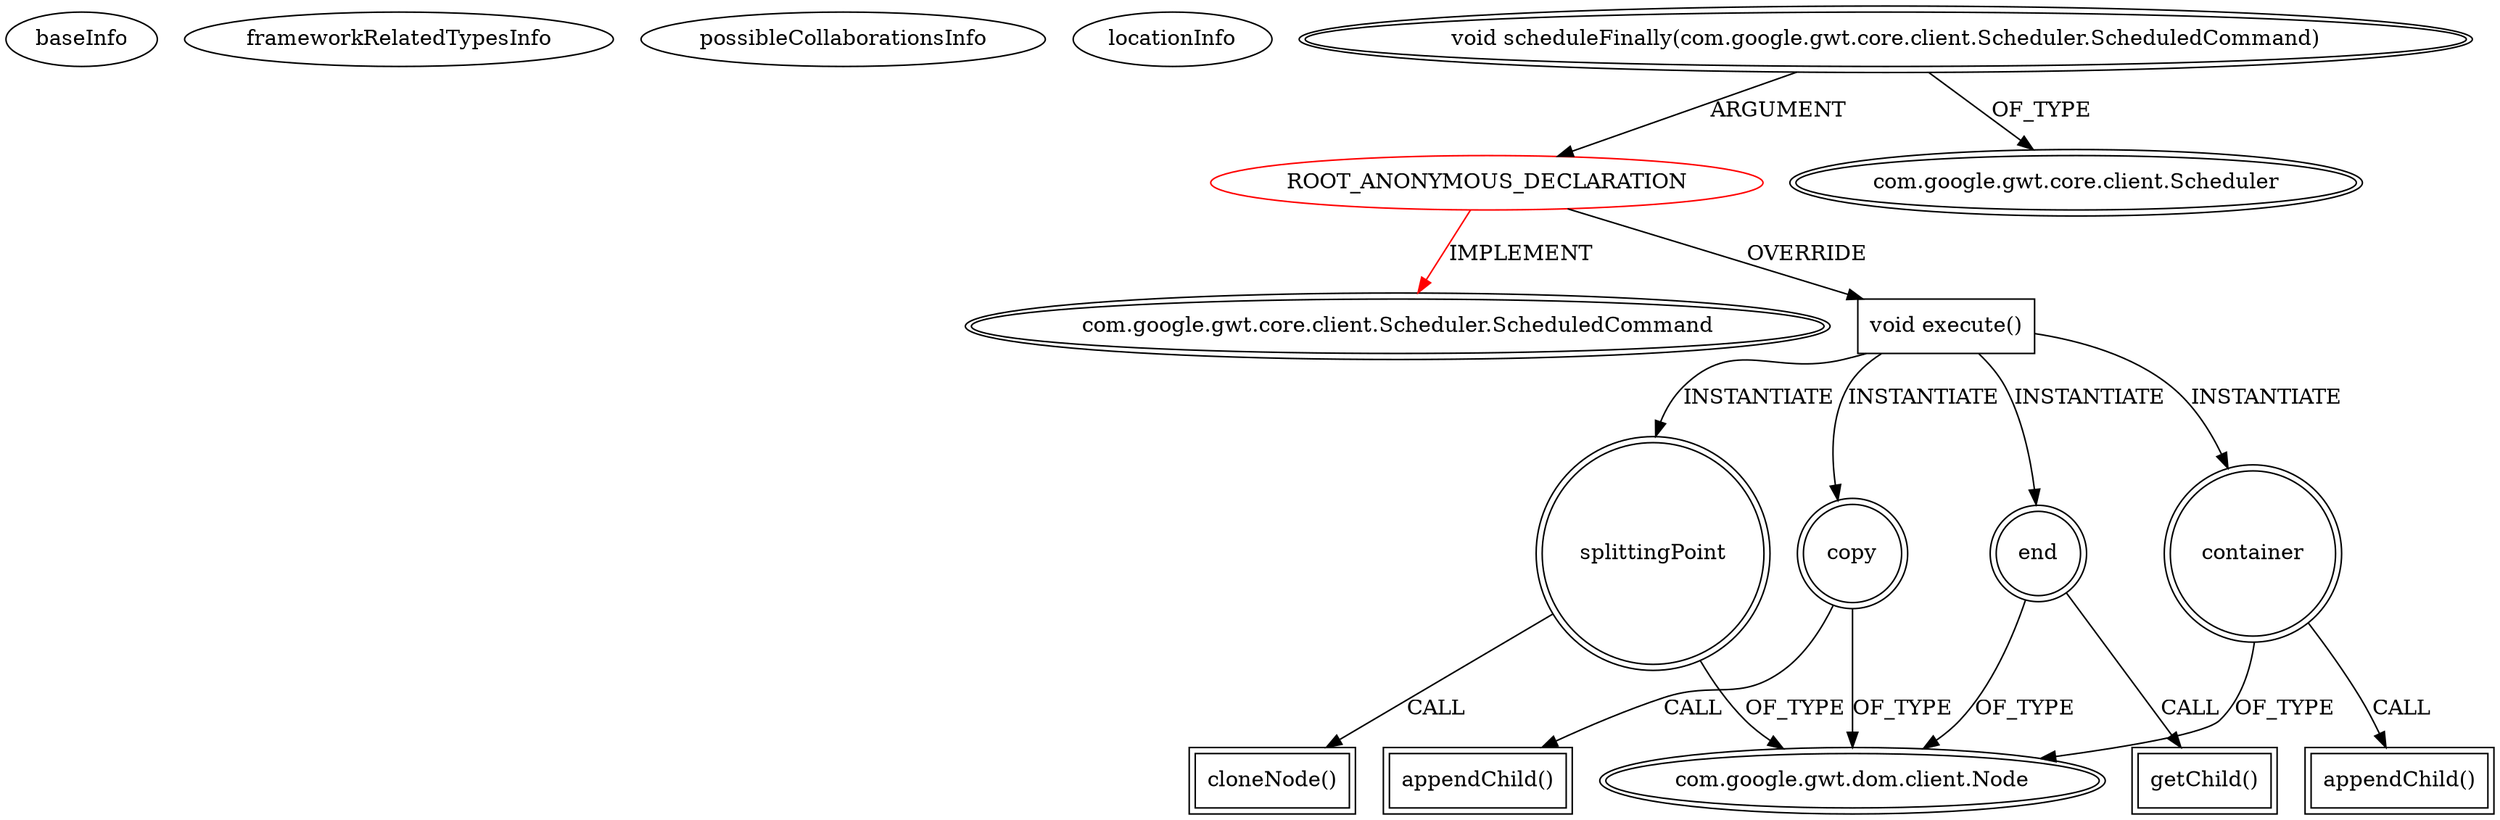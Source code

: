 digraph {
baseInfo[graphId=1251,category="extension_graph",isAnonymous=true,possibleRelation=false]
frameworkRelatedTypesInfo[0="com.google.gwt.core.client.Scheduler.ScheduledCommand"]
possibleCollaborationsInfo[]
locationInfo[projectName="dapicard-gwt-surface",filePath="/dapicard-gwt-surface/gwt-surface-master/gwt-surface/src/main/java/com/axeiya/gwt/surface/client/inserter/blockinserter/BlockInserter.java",contextSignature="void insert(SurfaceSelection)",graphId="1251"]
0[label="ROOT_ANONYMOUS_DECLARATION",vertexType="ROOT_ANONYMOUS_DECLARATION",isFrameworkType=false,color=red]
1[label="com.google.gwt.core.client.Scheduler.ScheduledCommand",vertexType="FRAMEWORK_INTERFACE_TYPE",isFrameworkType=true,peripheries=2]
2[label="void scheduleFinally(com.google.gwt.core.client.Scheduler.ScheduledCommand)",vertexType="OUTSIDE_CALL",isFrameworkType=true,peripheries=2]
3[label="com.google.gwt.core.client.Scheduler",vertexType="FRAMEWORK_CLASS_TYPE",isFrameworkType=true,peripheries=2]
4[label="void execute()",vertexType="OVERRIDING_METHOD_DECLARATION",isFrameworkType=false,shape=box]
5[label="splittingPoint",vertexType="VARIABLE_EXPRESION",isFrameworkType=true,peripheries=2,shape=circle]
7[label="com.google.gwt.dom.client.Node",vertexType="FRAMEWORK_CLASS_TYPE",isFrameworkType=true,peripheries=2]
6[label="cloneNode()",vertexType="INSIDE_CALL",isFrameworkType=true,peripheries=2,shape=box]
8[label="copy",vertexType="VARIABLE_EXPRESION",isFrameworkType=true,peripheries=2,shape=circle]
9[label="appendChild()",vertexType="INSIDE_CALL",isFrameworkType=true,peripheries=2,shape=box]
11[label="end",vertexType="VARIABLE_EXPRESION",isFrameworkType=true,peripheries=2,shape=circle]
12[label="getChild()",vertexType="INSIDE_CALL",isFrameworkType=true,peripheries=2,shape=box]
14[label="container",vertexType="VARIABLE_EXPRESION",isFrameworkType=true,peripheries=2,shape=circle]
15[label="appendChild()",vertexType="INSIDE_CALL",isFrameworkType=true,peripheries=2,shape=box]
0->1[label="IMPLEMENT",color=red]
2->0[label="ARGUMENT"]
2->3[label="OF_TYPE"]
0->4[label="OVERRIDE"]
4->5[label="INSTANTIATE"]
5->7[label="OF_TYPE"]
5->6[label="CALL"]
4->8[label="INSTANTIATE"]
8->7[label="OF_TYPE"]
8->9[label="CALL"]
4->11[label="INSTANTIATE"]
11->7[label="OF_TYPE"]
11->12[label="CALL"]
4->14[label="INSTANTIATE"]
14->7[label="OF_TYPE"]
14->15[label="CALL"]
}
